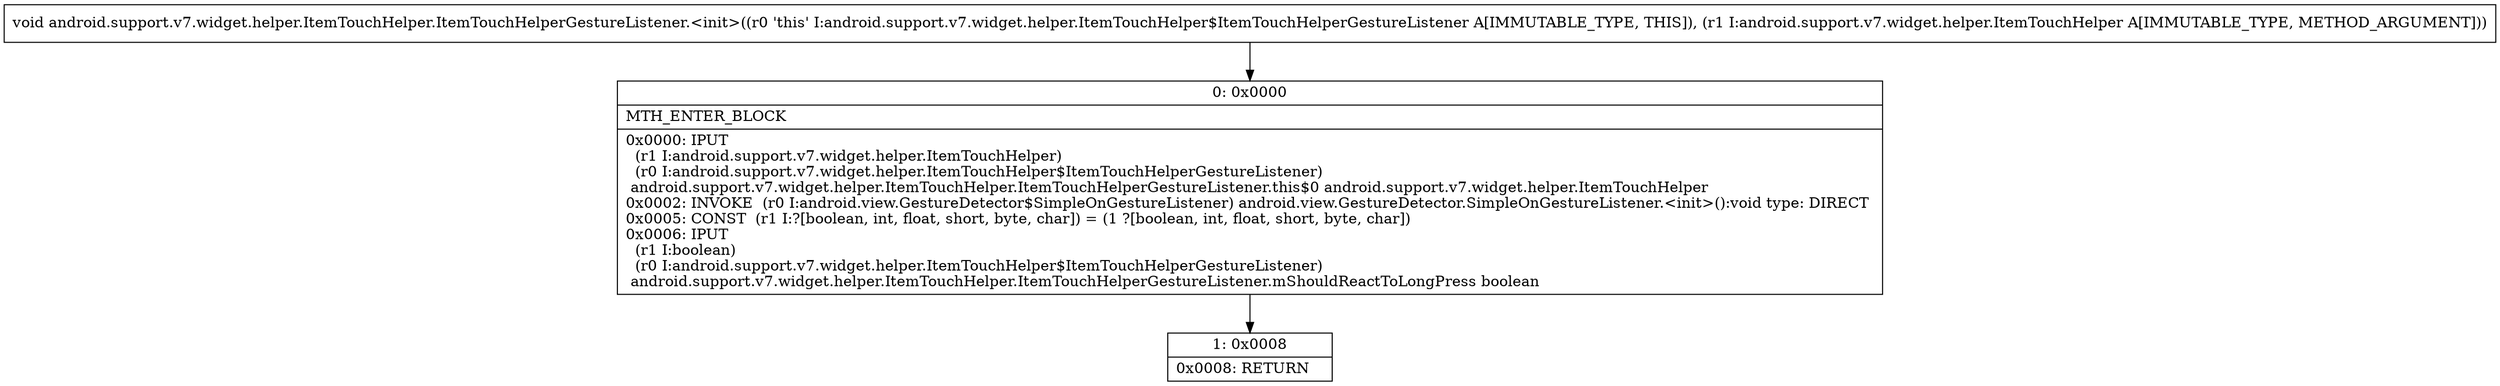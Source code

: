 digraph "CFG forandroid.support.v7.widget.helper.ItemTouchHelper.ItemTouchHelperGestureListener.\<init\>(Landroid\/support\/v7\/widget\/helper\/ItemTouchHelper;)V" {
Node_0 [shape=record,label="{0\:\ 0x0000|MTH_ENTER_BLOCK\l|0x0000: IPUT  \l  (r1 I:android.support.v7.widget.helper.ItemTouchHelper)\l  (r0 I:android.support.v7.widget.helper.ItemTouchHelper$ItemTouchHelperGestureListener)\l android.support.v7.widget.helper.ItemTouchHelper.ItemTouchHelperGestureListener.this$0 android.support.v7.widget.helper.ItemTouchHelper \l0x0002: INVOKE  (r0 I:android.view.GestureDetector$SimpleOnGestureListener) android.view.GestureDetector.SimpleOnGestureListener.\<init\>():void type: DIRECT \l0x0005: CONST  (r1 I:?[boolean, int, float, short, byte, char]) = (1 ?[boolean, int, float, short, byte, char]) \l0x0006: IPUT  \l  (r1 I:boolean)\l  (r0 I:android.support.v7.widget.helper.ItemTouchHelper$ItemTouchHelperGestureListener)\l android.support.v7.widget.helper.ItemTouchHelper.ItemTouchHelperGestureListener.mShouldReactToLongPress boolean \l}"];
Node_1 [shape=record,label="{1\:\ 0x0008|0x0008: RETURN   \l}"];
MethodNode[shape=record,label="{void android.support.v7.widget.helper.ItemTouchHelper.ItemTouchHelperGestureListener.\<init\>((r0 'this' I:android.support.v7.widget.helper.ItemTouchHelper$ItemTouchHelperGestureListener A[IMMUTABLE_TYPE, THIS]), (r1 I:android.support.v7.widget.helper.ItemTouchHelper A[IMMUTABLE_TYPE, METHOD_ARGUMENT])) }"];
MethodNode -> Node_0;
Node_0 -> Node_1;
}

